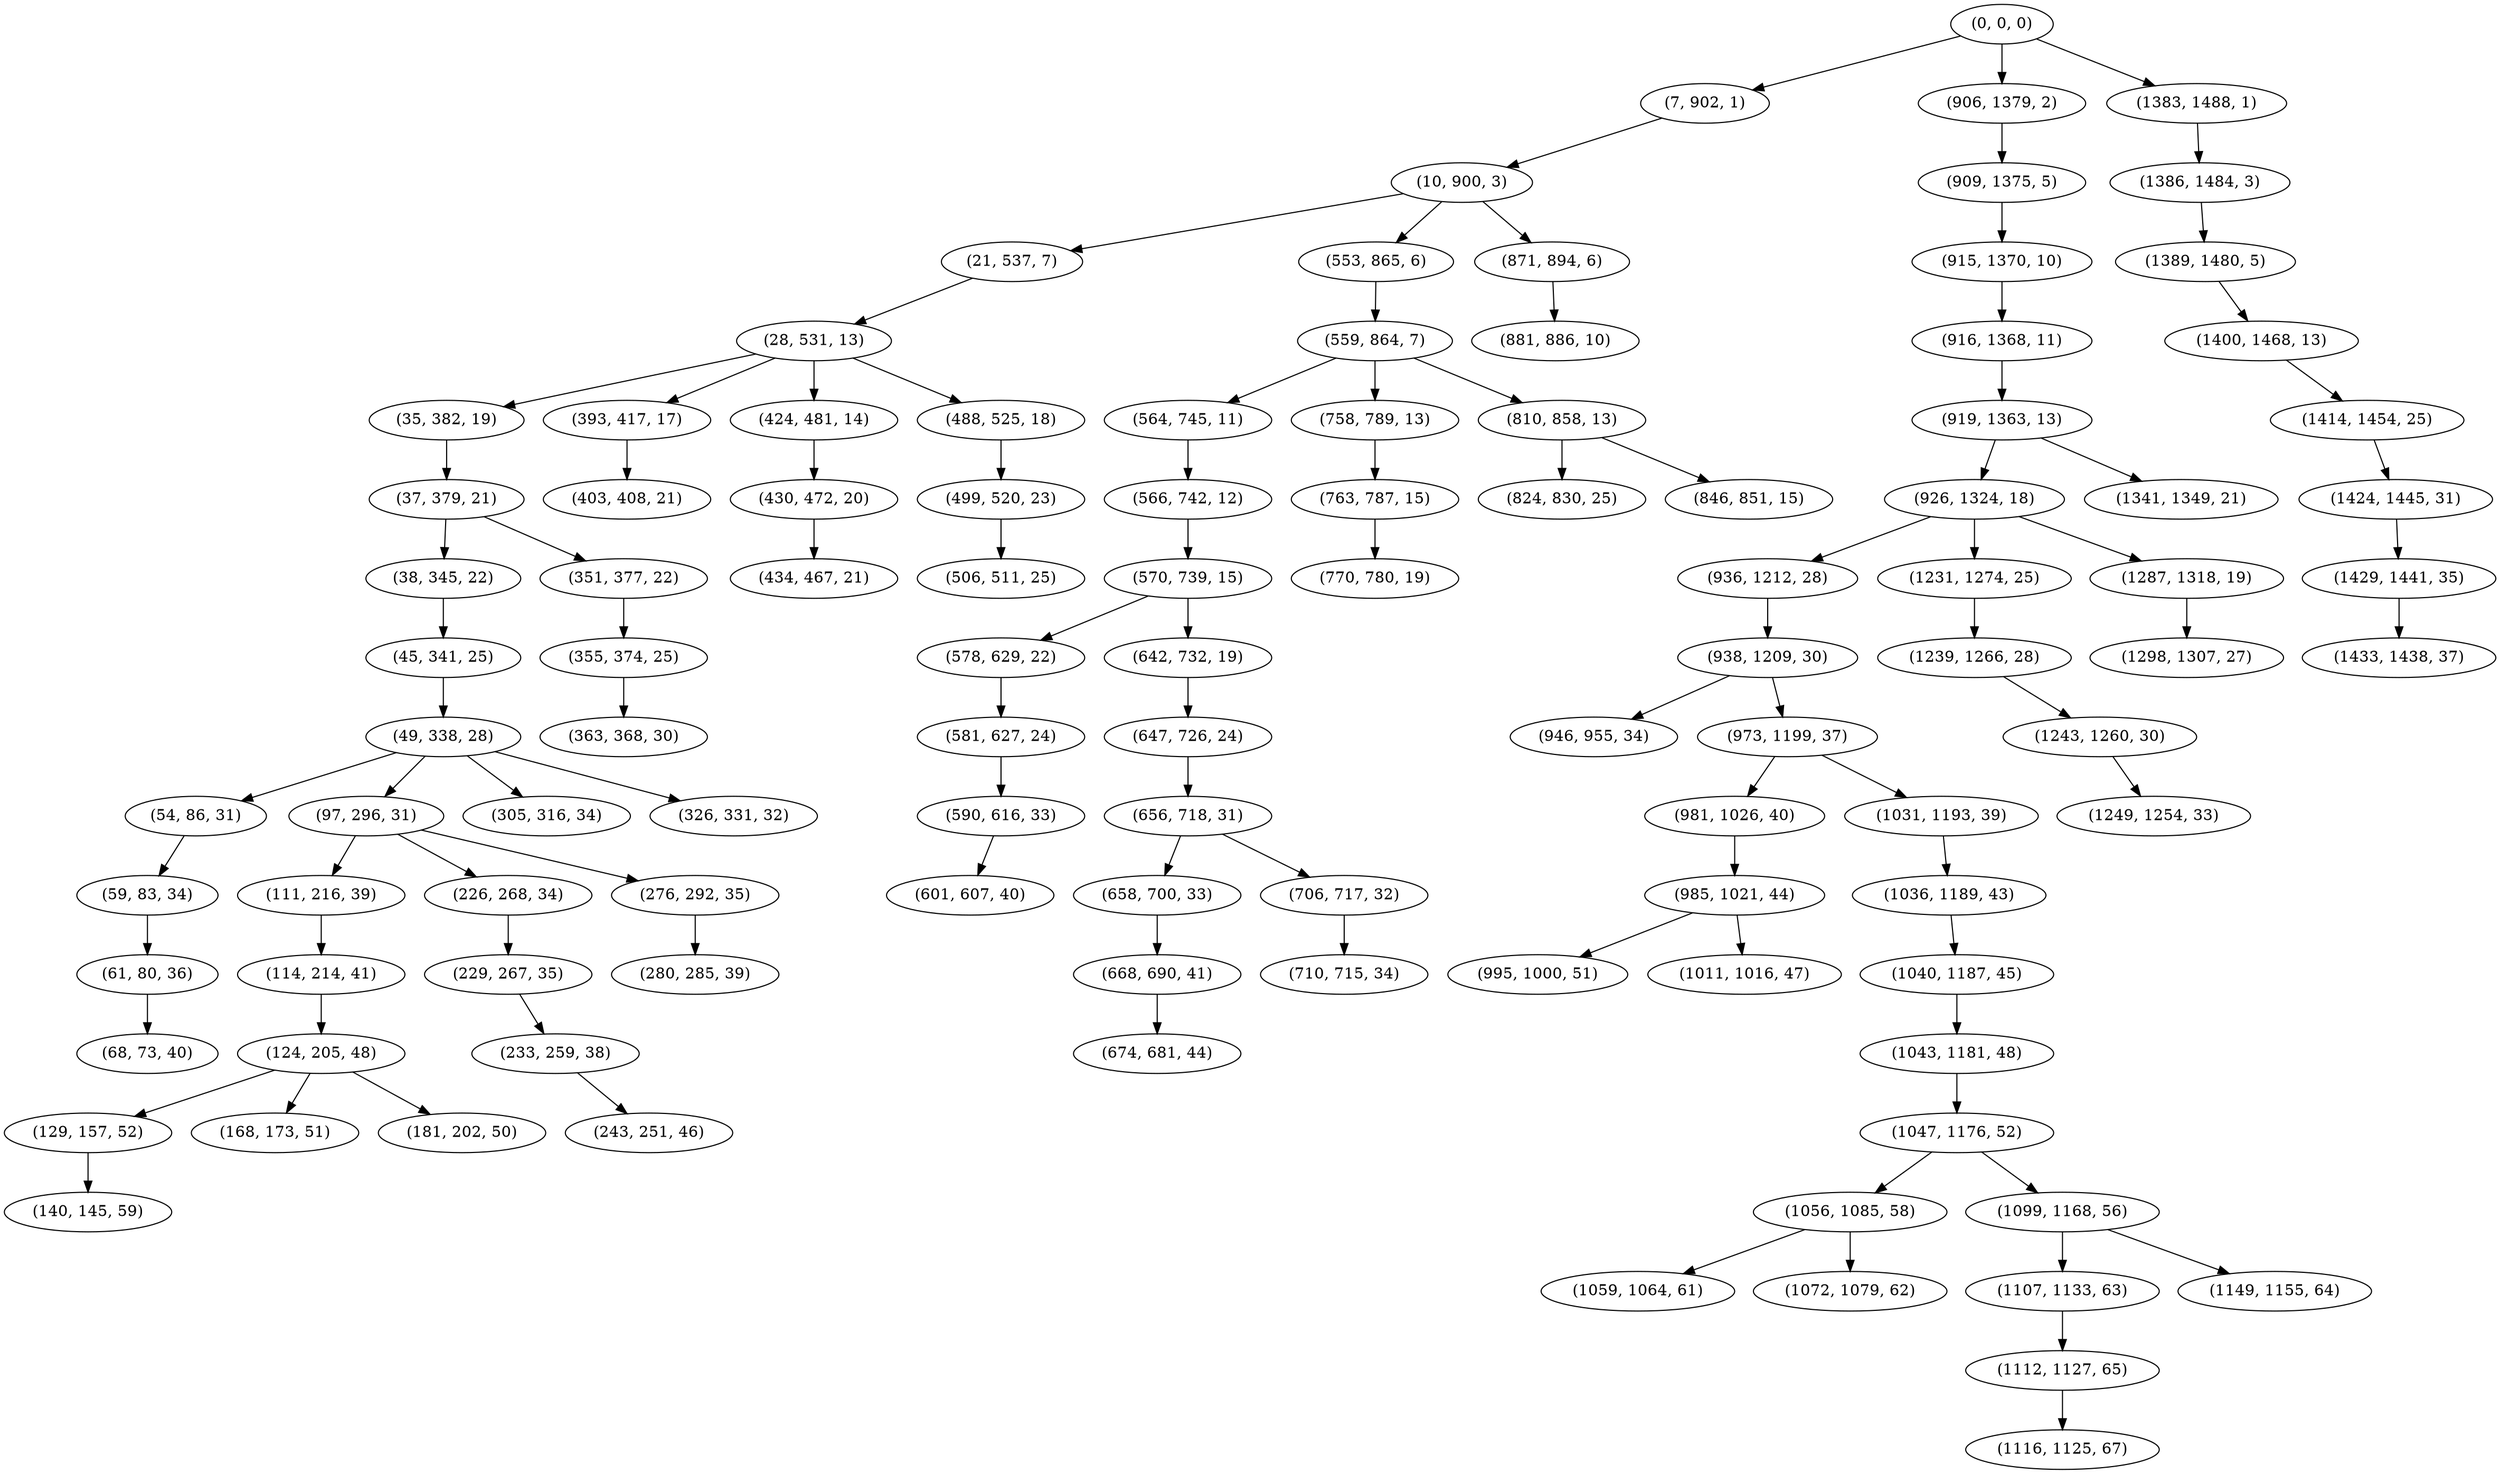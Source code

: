 digraph tree {
    "(0, 0, 0)";
    "(7, 902, 1)";
    "(10, 900, 3)";
    "(21, 537, 7)";
    "(28, 531, 13)";
    "(35, 382, 19)";
    "(37, 379, 21)";
    "(38, 345, 22)";
    "(45, 341, 25)";
    "(49, 338, 28)";
    "(54, 86, 31)";
    "(59, 83, 34)";
    "(61, 80, 36)";
    "(68, 73, 40)";
    "(97, 296, 31)";
    "(111, 216, 39)";
    "(114, 214, 41)";
    "(124, 205, 48)";
    "(129, 157, 52)";
    "(140, 145, 59)";
    "(168, 173, 51)";
    "(181, 202, 50)";
    "(226, 268, 34)";
    "(229, 267, 35)";
    "(233, 259, 38)";
    "(243, 251, 46)";
    "(276, 292, 35)";
    "(280, 285, 39)";
    "(305, 316, 34)";
    "(326, 331, 32)";
    "(351, 377, 22)";
    "(355, 374, 25)";
    "(363, 368, 30)";
    "(393, 417, 17)";
    "(403, 408, 21)";
    "(424, 481, 14)";
    "(430, 472, 20)";
    "(434, 467, 21)";
    "(488, 525, 18)";
    "(499, 520, 23)";
    "(506, 511, 25)";
    "(553, 865, 6)";
    "(559, 864, 7)";
    "(564, 745, 11)";
    "(566, 742, 12)";
    "(570, 739, 15)";
    "(578, 629, 22)";
    "(581, 627, 24)";
    "(590, 616, 33)";
    "(601, 607, 40)";
    "(642, 732, 19)";
    "(647, 726, 24)";
    "(656, 718, 31)";
    "(658, 700, 33)";
    "(668, 690, 41)";
    "(674, 681, 44)";
    "(706, 717, 32)";
    "(710, 715, 34)";
    "(758, 789, 13)";
    "(763, 787, 15)";
    "(770, 780, 19)";
    "(810, 858, 13)";
    "(824, 830, 25)";
    "(846, 851, 15)";
    "(871, 894, 6)";
    "(881, 886, 10)";
    "(906, 1379, 2)";
    "(909, 1375, 5)";
    "(915, 1370, 10)";
    "(916, 1368, 11)";
    "(919, 1363, 13)";
    "(926, 1324, 18)";
    "(936, 1212, 28)";
    "(938, 1209, 30)";
    "(946, 955, 34)";
    "(973, 1199, 37)";
    "(981, 1026, 40)";
    "(985, 1021, 44)";
    "(995, 1000, 51)";
    "(1011, 1016, 47)";
    "(1031, 1193, 39)";
    "(1036, 1189, 43)";
    "(1040, 1187, 45)";
    "(1043, 1181, 48)";
    "(1047, 1176, 52)";
    "(1056, 1085, 58)";
    "(1059, 1064, 61)";
    "(1072, 1079, 62)";
    "(1099, 1168, 56)";
    "(1107, 1133, 63)";
    "(1112, 1127, 65)";
    "(1116, 1125, 67)";
    "(1149, 1155, 64)";
    "(1231, 1274, 25)";
    "(1239, 1266, 28)";
    "(1243, 1260, 30)";
    "(1249, 1254, 33)";
    "(1287, 1318, 19)";
    "(1298, 1307, 27)";
    "(1341, 1349, 21)";
    "(1383, 1488, 1)";
    "(1386, 1484, 3)";
    "(1389, 1480, 5)";
    "(1400, 1468, 13)";
    "(1414, 1454, 25)";
    "(1424, 1445, 31)";
    "(1429, 1441, 35)";
    "(1433, 1438, 37)";
    "(0, 0, 0)" -> "(7, 902, 1)";
    "(0, 0, 0)" -> "(906, 1379, 2)";
    "(0, 0, 0)" -> "(1383, 1488, 1)";
    "(7, 902, 1)" -> "(10, 900, 3)";
    "(10, 900, 3)" -> "(21, 537, 7)";
    "(10, 900, 3)" -> "(553, 865, 6)";
    "(10, 900, 3)" -> "(871, 894, 6)";
    "(21, 537, 7)" -> "(28, 531, 13)";
    "(28, 531, 13)" -> "(35, 382, 19)";
    "(28, 531, 13)" -> "(393, 417, 17)";
    "(28, 531, 13)" -> "(424, 481, 14)";
    "(28, 531, 13)" -> "(488, 525, 18)";
    "(35, 382, 19)" -> "(37, 379, 21)";
    "(37, 379, 21)" -> "(38, 345, 22)";
    "(37, 379, 21)" -> "(351, 377, 22)";
    "(38, 345, 22)" -> "(45, 341, 25)";
    "(45, 341, 25)" -> "(49, 338, 28)";
    "(49, 338, 28)" -> "(54, 86, 31)";
    "(49, 338, 28)" -> "(97, 296, 31)";
    "(49, 338, 28)" -> "(305, 316, 34)";
    "(49, 338, 28)" -> "(326, 331, 32)";
    "(54, 86, 31)" -> "(59, 83, 34)";
    "(59, 83, 34)" -> "(61, 80, 36)";
    "(61, 80, 36)" -> "(68, 73, 40)";
    "(97, 296, 31)" -> "(111, 216, 39)";
    "(97, 296, 31)" -> "(226, 268, 34)";
    "(97, 296, 31)" -> "(276, 292, 35)";
    "(111, 216, 39)" -> "(114, 214, 41)";
    "(114, 214, 41)" -> "(124, 205, 48)";
    "(124, 205, 48)" -> "(129, 157, 52)";
    "(124, 205, 48)" -> "(168, 173, 51)";
    "(124, 205, 48)" -> "(181, 202, 50)";
    "(129, 157, 52)" -> "(140, 145, 59)";
    "(226, 268, 34)" -> "(229, 267, 35)";
    "(229, 267, 35)" -> "(233, 259, 38)";
    "(233, 259, 38)" -> "(243, 251, 46)";
    "(276, 292, 35)" -> "(280, 285, 39)";
    "(351, 377, 22)" -> "(355, 374, 25)";
    "(355, 374, 25)" -> "(363, 368, 30)";
    "(393, 417, 17)" -> "(403, 408, 21)";
    "(424, 481, 14)" -> "(430, 472, 20)";
    "(430, 472, 20)" -> "(434, 467, 21)";
    "(488, 525, 18)" -> "(499, 520, 23)";
    "(499, 520, 23)" -> "(506, 511, 25)";
    "(553, 865, 6)" -> "(559, 864, 7)";
    "(559, 864, 7)" -> "(564, 745, 11)";
    "(559, 864, 7)" -> "(758, 789, 13)";
    "(559, 864, 7)" -> "(810, 858, 13)";
    "(564, 745, 11)" -> "(566, 742, 12)";
    "(566, 742, 12)" -> "(570, 739, 15)";
    "(570, 739, 15)" -> "(578, 629, 22)";
    "(570, 739, 15)" -> "(642, 732, 19)";
    "(578, 629, 22)" -> "(581, 627, 24)";
    "(581, 627, 24)" -> "(590, 616, 33)";
    "(590, 616, 33)" -> "(601, 607, 40)";
    "(642, 732, 19)" -> "(647, 726, 24)";
    "(647, 726, 24)" -> "(656, 718, 31)";
    "(656, 718, 31)" -> "(658, 700, 33)";
    "(656, 718, 31)" -> "(706, 717, 32)";
    "(658, 700, 33)" -> "(668, 690, 41)";
    "(668, 690, 41)" -> "(674, 681, 44)";
    "(706, 717, 32)" -> "(710, 715, 34)";
    "(758, 789, 13)" -> "(763, 787, 15)";
    "(763, 787, 15)" -> "(770, 780, 19)";
    "(810, 858, 13)" -> "(824, 830, 25)";
    "(810, 858, 13)" -> "(846, 851, 15)";
    "(871, 894, 6)" -> "(881, 886, 10)";
    "(906, 1379, 2)" -> "(909, 1375, 5)";
    "(909, 1375, 5)" -> "(915, 1370, 10)";
    "(915, 1370, 10)" -> "(916, 1368, 11)";
    "(916, 1368, 11)" -> "(919, 1363, 13)";
    "(919, 1363, 13)" -> "(926, 1324, 18)";
    "(919, 1363, 13)" -> "(1341, 1349, 21)";
    "(926, 1324, 18)" -> "(936, 1212, 28)";
    "(926, 1324, 18)" -> "(1231, 1274, 25)";
    "(926, 1324, 18)" -> "(1287, 1318, 19)";
    "(936, 1212, 28)" -> "(938, 1209, 30)";
    "(938, 1209, 30)" -> "(946, 955, 34)";
    "(938, 1209, 30)" -> "(973, 1199, 37)";
    "(973, 1199, 37)" -> "(981, 1026, 40)";
    "(973, 1199, 37)" -> "(1031, 1193, 39)";
    "(981, 1026, 40)" -> "(985, 1021, 44)";
    "(985, 1021, 44)" -> "(995, 1000, 51)";
    "(985, 1021, 44)" -> "(1011, 1016, 47)";
    "(1031, 1193, 39)" -> "(1036, 1189, 43)";
    "(1036, 1189, 43)" -> "(1040, 1187, 45)";
    "(1040, 1187, 45)" -> "(1043, 1181, 48)";
    "(1043, 1181, 48)" -> "(1047, 1176, 52)";
    "(1047, 1176, 52)" -> "(1056, 1085, 58)";
    "(1047, 1176, 52)" -> "(1099, 1168, 56)";
    "(1056, 1085, 58)" -> "(1059, 1064, 61)";
    "(1056, 1085, 58)" -> "(1072, 1079, 62)";
    "(1099, 1168, 56)" -> "(1107, 1133, 63)";
    "(1099, 1168, 56)" -> "(1149, 1155, 64)";
    "(1107, 1133, 63)" -> "(1112, 1127, 65)";
    "(1112, 1127, 65)" -> "(1116, 1125, 67)";
    "(1231, 1274, 25)" -> "(1239, 1266, 28)";
    "(1239, 1266, 28)" -> "(1243, 1260, 30)";
    "(1243, 1260, 30)" -> "(1249, 1254, 33)";
    "(1287, 1318, 19)" -> "(1298, 1307, 27)";
    "(1383, 1488, 1)" -> "(1386, 1484, 3)";
    "(1386, 1484, 3)" -> "(1389, 1480, 5)";
    "(1389, 1480, 5)" -> "(1400, 1468, 13)";
    "(1400, 1468, 13)" -> "(1414, 1454, 25)";
    "(1414, 1454, 25)" -> "(1424, 1445, 31)";
    "(1424, 1445, 31)" -> "(1429, 1441, 35)";
    "(1429, 1441, 35)" -> "(1433, 1438, 37)";
}
